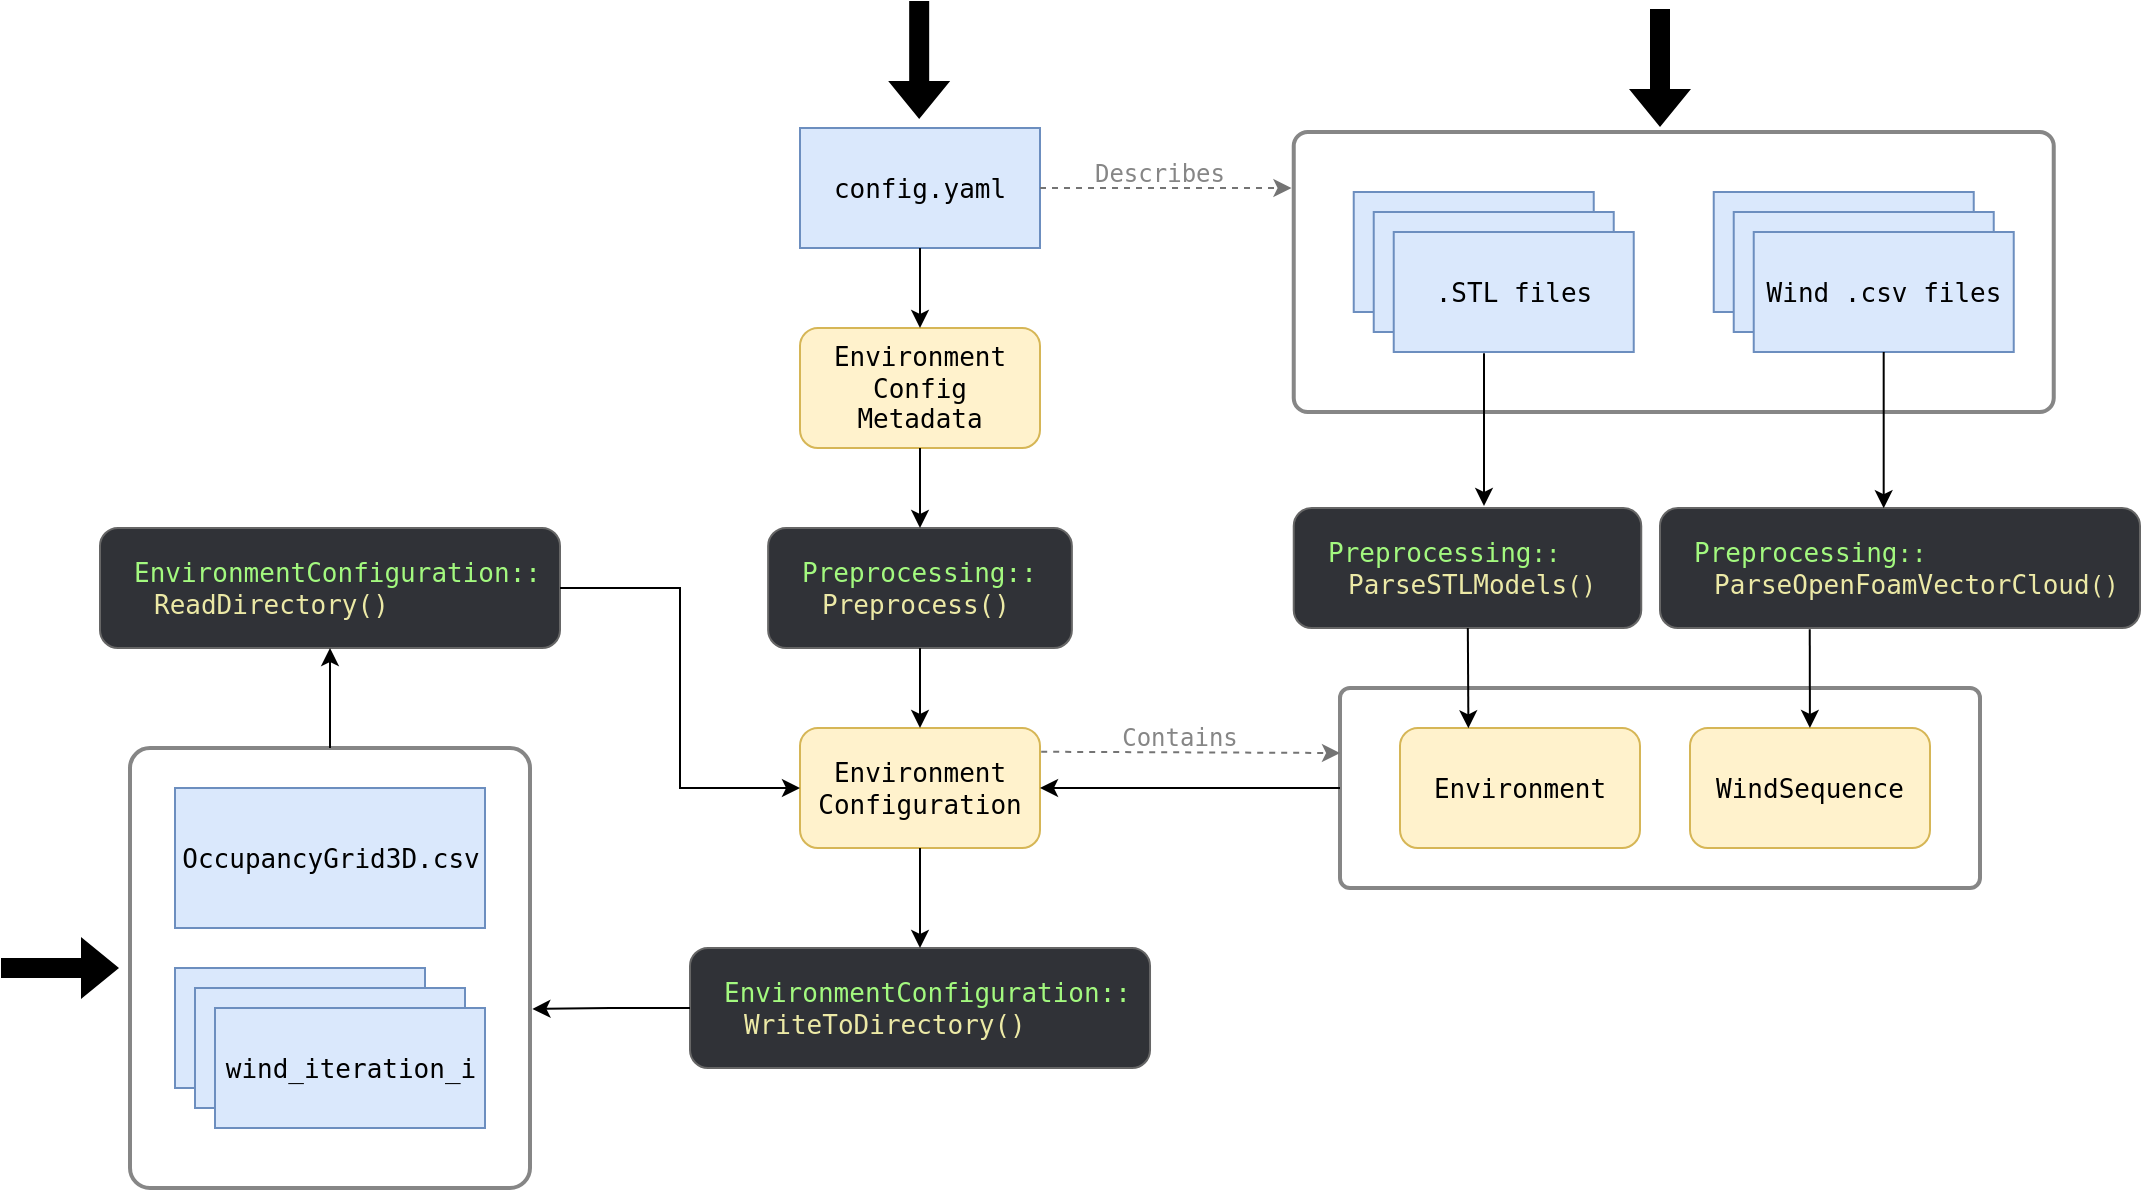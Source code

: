 <mxfile version="27.0.9">
  <diagram name="Page-1" id="a3106Rld3nqsuqSQHuJ1">
    <mxGraphModel dx="1506" dy="420" grid="1" gridSize="10" guides="1" tooltips="1" connect="1" arrows="1" fold="1" page="1" pageScale="1" pageWidth="827" pageHeight="1169" math="0" shadow="0">
      <root>
        <mxCell id="0" />
        <mxCell id="1" parent="0" />
        <mxCell id="ayrzzpna5QH0cfRAlzxf-37" value="" style="rounded=1;whiteSpace=wrap;html=1;fillColor=none;strokeWidth=2;arcSize=5;strokeColor=#868686;" parent="1" vertex="1">
          <mxGeometry x="-275" y="390" width="200" height="220" as="geometry" />
        </mxCell>
        <mxCell id="ayrzzpna5QH0cfRAlzxf-27" value="" style="rounded=1;whiteSpace=wrap;html=1;fillColor=none;strokeWidth=2;arcSize=5;strokeColor=#868686;" parent="1" vertex="1">
          <mxGeometry x="330" y="360" width="320" height="100" as="geometry" />
        </mxCell>
        <mxCell id="ayrzzpna5QH0cfRAlzxf-17" value="" style="rounded=1;whiteSpace=wrap;html=1;fillColor=none;strokeWidth=2;arcSize=5;strokeColor=#868686;" parent="1" vertex="1">
          <mxGeometry x="306.87" y="82" width="380" height="140" as="geometry" />
        </mxCell>
        <mxCell id="ayrzzpna5QH0cfRAlzxf-1" value="" style="rounded=0;whiteSpace=wrap;html=1;fillColor=#dae8fc;strokeColor=#6c8ebf;" parent="1" vertex="1">
          <mxGeometry x="336.87" y="112" width="120" height="60" as="geometry" />
        </mxCell>
        <mxCell id="ayrzzpna5QH0cfRAlzxf-2" value="" style="rounded=0;whiteSpace=wrap;html=1;fillColor=#dae8fc;strokeColor=#6c8ebf;" parent="1" vertex="1">
          <mxGeometry x="346.87" y="122" width="120" height="60" as="geometry" />
        </mxCell>
        <mxCell id="ayrzzpna5QH0cfRAlzxf-3" value=".STL files" style="rounded=0;whiteSpace=wrap;html=1;fillColor=#dae8fc;strokeColor=#6c8ebf;fontSize=13;fontFamily=Droid Sans Mono, monospace, monospace;" parent="1" vertex="1">
          <mxGeometry x="356.87" y="132" width="120" height="60" as="geometry" />
        </mxCell>
        <mxCell id="ayrzzpna5QH0cfRAlzxf-4" value="" style="rounded=0;whiteSpace=wrap;html=1;fillColor=#dae8fc;strokeColor=#6c8ebf;" parent="1" vertex="1">
          <mxGeometry x="516.87" y="112" width="130" height="60" as="geometry" />
        </mxCell>
        <mxCell id="ayrzzpna5QH0cfRAlzxf-5" value="" style="rounded=0;whiteSpace=wrap;html=1;fillColor=#dae8fc;strokeColor=#6c8ebf;" parent="1" vertex="1">
          <mxGeometry x="526.87" y="122" width="130" height="60" as="geometry" />
        </mxCell>
        <mxCell id="ayrzzpna5QH0cfRAlzxf-6" value="Wind .csv files" style="rounded=0;whiteSpace=wrap;html=1;fillColor=#dae8fc;strokeColor=#6c8ebf;fontSize=13;fontFamily=Droid Sans Mono, monospace, monospace;" parent="1" vertex="1">
          <mxGeometry x="536.87" y="132" width="130" height="60" as="geometry" />
        </mxCell>
        <mxCell id="ayrzzpna5QH0cfRAlzxf-7" value="Environment Config&lt;div&gt;Metadata&lt;/div&gt;" style="rounded=1;whiteSpace=wrap;html=1;fillColor=#fff2cc;strokeColor=#d6b656;fontSize=13;fontFamily=Droid Sans Mono, monospace, monospace;" parent="1" vertex="1">
          <mxGeometry x="60" y="180" width="120" height="60" as="geometry" />
        </mxCell>
        <mxCell id="ayrzzpna5QH0cfRAlzxf-8" value="&lt;blockquote style=&quot;margin: 0px 0px 0px 15px; border: none; padding: 0px;&quot;&gt;&lt;font face=&quot;Droid Sans Mono, monospace, monospace&quot; style=&quot;color: rgb(163, 249, 127); font-size: 13px;&quot;&gt;&lt;font style=&quot;&quot;&gt;Preprocessing&lt;/font&gt;::&lt;/font&gt;&lt;div style=&quot;margin-left: 10px;&quot;&gt;&lt;font face=&quot;Droid Sans Mono, monospace, monospace&quot; style=&quot;color: rgb(236, 233, 166); font-size: 13px;&quot;&gt;Preprocess()&lt;/font&gt;&lt;/div&gt;&lt;/blockquote&gt;" style="rounded=1;whiteSpace=wrap;html=1;fillColor=#303237;strokeColor=#666666;fontColor=#333333;align=left;" parent="1" vertex="1">
          <mxGeometry x="44.07" y="280" width="151.87" height="60" as="geometry" />
        </mxCell>
        <mxCell id="ayrzzpna5QH0cfRAlzxf-11" value="" style="endArrow=classic;html=1;rounded=0;" parent="1" source="ayrzzpna5QH0cfRAlzxf-7" target="ayrzzpna5QH0cfRAlzxf-8" edge="1">
          <mxGeometry width="50" height="50" relative="1" as="geometry">
            <mxPoint x="278" y="200" as="sourcePoint" />
            <mxPoint x="170" y="280" as="targetPoint" />
          </mxGeometry>
        </mxCell>
        <mxCell id="ayrzzpna5QH0cfRAlzxf-13" value="Environment Configuration" style="rounded=1;whiteSpace=wrap;html=1;fillColor=#fff2cc;strokeColor=#d6b656;fontSize=13;fontFamily=Droid Sans Mono, monospace, monospace;" parent="1" vertex="1">
          <mxGeometry x="60" y="380" width="120" height="60" as="geometry" />
        </mxCell>
        <mxCell id="ayrzzpna5QH0cfRAlzxf-14" value="" style="endArrow=classic;html=1;rounded=0;" parent="1" source="ayrzzpna5QH0cfRAlzxf-8" target="ayrzzpna5QH0cfRAlzxf-13" edge="1">
          <mxGeometry width="50" height="50" relative="1" as="geometry">
            <mxPoint x="390" y="480" as="sourcePoint" />
            <mxPoint x="440" y="430" as="targetPoint" />
          </mxGeometry>
        </mxCell>
        <mxCell id="ayrzzpna5QH0cfRAlzxf-15" value="config.yaml" style="rounded=0;whiteSpace=wrap;html=1;fillColor=#dae8fc;strokeColor=#6c8ebf;fontSize=13;fontFamily=Droid Sans Mono, monospace, monospace;" parent="1" vertex="1">
          <mxGeometry x="60" y="80" width="120" height="60" as="geometry" />
        </mxCell>
        <mxCell id="ayrzzpna5QH0cfRAlzxf-16" value="" style="endArrow=classic;html=1;rounded=0;" parent="1" source="ayrzzpna5QH0cfRAlzxf-15" target="ayrzzpna5QH0cfRAlzxf-7" edge="1">
          <mxGeometry width="50" height="50" relative="1" as="geometry">
            <mxPoint x="140" y="290" as="sourcePoint" />
            <mxPoint x="140" y="340" as="targetPoint" />
          </mxGeometry>
        </mxCell>
        <mxCell id="ayrzzpna5QH0cfRAlzxf-18" value="" style="endArrow=classic;html=1;rounded=0;entryX=-0.003;entryY=0.2;entryDx=0;entryDy=0;entryPerimeter=0;dashed=1;strokeColor=#747474;" parent="1" source="ayrzzpna5QH0cfRAlzxf-15" target="ayrzzpna5QH0cfRAlzxf-17" edge="1">
          <mxGeometry width="50" height="50" relative="1" as="geometry">
            <mxPoint x="170" y="200" as="sourcePoint" />
            <mxPoint x="170" y="280" as="targetPoint" />
          </mxGeometry>
        </mxCell>
        <mxCell id="ayrzzpna5QH0cfRAlzxf-19" value="&lt;blockquote style=&quot;margin: 0px 0px 0px 15px; border: none; padding: 0px;&quot;&gt;&lt;span&gt;&lt;font style=&quot;color: rgb(163, 249, 127);&quot;&gt;&lt;font face=&quot;Droid Sans Mono, monospace, monospace&quot;&gt;&lt;span style=&quot;font-size: 13px; white-space: pre;&quot;&gt;Preprocessing&lt;/span&gt;::&lt;/font&gt;&lt;/font&gt;&lt;/span&gt;&lt;div style=&quot;margin-left: 10px;&quot;&gt;&lt;span&gt;&lt;font style=&quot;font-family: &amp;quot;Droid Sans Mono&amp;quot;, monospace, monospace; color: rgb(236, 233, 166);&quot;&gt;&lt;span style=&quot;font-size: 13px; white-space: pre;&quot;&gt;ParseSTLModels&lt;/span&gt;&lt;span&gt;()&lt;/span&gt;&lt;/font&gt;&lt;/span&gt;&lt;/div&gt;&lt;/blockquote&gt;" style="rounded=1;whiteSpace=wrap;html=1;fillColor=#303237;strokeColor=#666666;fontColor=#333333;align=left;" parent="1" vertex="1">
          <mxGeometry x="306.87" y="270" width="173.75" height="60" as="geometry" />
        </mxCell>
        <mxCell id="ayrzzpna5QH0cfRAlzxf-20" value="" style="endArrow=classic;html=1;rounded=0;exitX=0.376;exitY=1.01;exitDx=0;exitDy=0;exitPerimeter=0;" parent="1" source="ayrzzpna5QH0cfRAlzxf-3" edge="1">
          <mxGeometry width="50" height="50" relative="1" as="geometry">
            <mxPoint x="356.87" y="290" as="sourcePoint" />
            <mxPoint x="402" y="269" as="targetPoint" />
          </mxGeometry>
        </mxCell>
        <mxCell id="ayrzzpna5QH0cfRAlzxf-22" value="&lt;blockquote style=&quot;margin: 0px 0px 0px 15px; border: none; padding: 0px;&quot;&gt;&lt;span&gt;&lt;font face=&quot;Droid Sans Mono, monospace, monospace&quot; style=&quot;color: rgb(163, 249, 127);&quot;&gt;&lt;span style=&quot;font-size: 13px; white-space: pre;&quot;&gt;Preprocessing&lt;/span&gt;::&lt;/font&gt;&lt;/span&gt;&lt;div style=&quot;margin-left: 10px;&quot;&gt;&lt;span&gt;&lt;font style=&quot;color: rgb(236, 233, 166);&quot;&gt;&lt;font face=&quot;Droid Sans Mono, monospace, monospace&quot; color=&quot;#ece9a6&quot;&gt;&lt;span style=&quot;font-size: 13px; white-space: pre;&quot;&gt;ParseOpenFoamVectorCloud&lt;/span&gt;()&lt;/font&gt;&lt;/font&gt;&lt;/span&gt;&lt;/div&gt;&lt;/blockquote&gt;" style="rounded=1;whiteSpace=wrap;html=1;fillColor=#303237;strokeColor=#666666;fontColor=#333333;align=left;" parent="1" vertex="1">
          <mxGeometry x="490" y="270" width="240" height="60" as="geometry" />
        </mxCell>
        <mxCell id="ayrzzpna5QH0cfRAlzxf-24" value="" style="endArrow=classic;html=1;rounded=0;entryX=0.466;entryY=0.002;entryDx=0;entryDy=0;entryPerimeter=0;" parent="1" source="ayrzzpna5QH0cfRAlzxf-6" target="ayrzzpna5QH0cfRAlzxf-22" edge="1">
          <mxGeometry width="50" height="50" relative="1" as="geometry">
            <mxPoint x="418.87" y="270" as="sourcePoint" />
            <mxPoint x="386.87" y="400" as="targetPoint" />
          </mxGeometry>
        </mxCell>
        <mxCell id="ayrzzpna5QH0cfRAlzxf-25" value="Environment" style="rounded=1;whiteSpace=wrap;html=1;fillColor=#fff2cc;strokeColor=#d6b656;fontSize=13;fontFamily=Droid Sans Mono, monospace, monospace;" parent="1" vertex="1">
          <mxGeometry x="360" y="380" width="120" height="60" as="geometry" />
        </mxCell>
        <mxCell id="ayrzzpna5QH0cfRAlzxf-26" value="WindSequence" style="rounded=1;whiteSpace=wrap;html=1;fillColor=#fff2cc;strokeColor=#d6b656;fontSize=13;fontFamily=Droid Sans Mono, monospace, monospace;" parent="1" vertex="1">
          <mxGeometry x="505" y="380" width="120" height="60" as="geometry" />
        </mxCell>
        <mxCell id="ayrzzpna5QH0cfRAlzxf-28" value="" style="endArrow=classic;html=1;rounded=0;entryX=0.285;entryY=0.003;entryDx=0;entryDy=0;entryPerimeter=0;" parent="1" source="ayrzzpna5QH0cfRAlzxf-19" target="ayrzzpna5QH0cfRAlzxf-25" edge="1">
          <mxGeometry width="50" height="50" relative="1" as="geometry">
            <mxPoint x="442" y="240" as="sourcePoint" />
            <mxPoint x="410" y="370" as="targetPoint" />
          </mxGeometry>
        </mxCell>
        <mxCell id="ayrzzpna5QH0cfRAlzxf-29" value="" style="endArrow=classic;html=1;rounded=0;exitX=0.312;exitY=1.01;exitDx=0;exitDy=0;exitPerimeter=0;" parent="1" source="ayrzzpna5QH0cfRAlzxf-22" target="ayrzzpna5QH0cfRAlzxf-26" edge="1">
          <mxGeometry width="50" height="50" relative="1" as="geometry">
            <mxPoint x="400" y="390" as="sourcePoint" />
            <mxPoint x="400" y="520" as="targetPoint" />
          </mxGeometry>
        </mxCell>
        <mxCell id="ayrzzpna5QH0cfRAlzxf-31" value="&lt;blockquote style=&quot;margin: 0px 0px 0px 15px; border: none; padding: 0px;&quot;&gt;&lt;font face=&quot;Droid Sans Mono, monospace, monospace&quot; style=&quot;color: rgb(163, 249, 127); font-size: 13px;&quot;&gt;&lt;font style=&quot;&quot;&gt;EnvironmentConfiguration&lt;/font&gt;::&lt;/font&gt;&lt;div style=&quot;margin-left: 10px;&quot;&gt;&lt;font face=&quot;Droid Sans Mono, monospace, monospace&quot; style=&quot;color: rgb(236, 233, 166); font-size: 13px;&quot;&gt;WriteToDirectory()&lt;/font&gt;&lt;/div&gt;&lt;/blockquote&gt;" style="rounded=1;whiteSpace=wrap;html=1;fillColor=#303237;strokeColor=#666666;fontColor=#333333;align=left;" parent="1" vertex="1">
          <mxGeometry x="5.01" y="490" width="230" height="60" as="geometry" />
        </mxCell>
        <mxCell id="ayrzzpna5QH0cfRAlzxf-32" value="" style="endArrow=classic;html=1;rounded=0;" parent="1" source="ayrzzpna5QH0cfRAlzxf-13" target="ayrzzpna5QH0cfRAlzxf-31" edge="1">
          <mxGeometry width="50" height="50" relative="1" as="geometry">
            <mxPoint x="160" y="410" as="sourcePoint" />
            <mxPoint x="160" y="480" as="targetPoint" />
          </mxGeometry>
        </mxCell>
        <mxCell id="ayrzzpna5QH0cfRAlzxf-33" value="OccupancyGrid3D.csv" style="rounded=0;whiteSpace=wrap;html=1;fillColor=#dae8fc;strokeColor=#6c8ebf;fontSize=13;fontFamily=Droid Sans Mono, monospace, monospace;" parent="1" vertex="1">
          <mxGeometry x="-252.5" y="410" width="155" height="70" as="geometry" />
        </mxCell>
        <mxCell id="ayrzzpna5QH0cfRAlzxf-34" value="" style="rounded=0;whiteSpace=wrap;html=1;fillColor=#dae8fc;strokeColor=#6c8ebf;" parent="1" vertex="1">
          <mxGeometry x="-252.5" y="500" width="125" height="60" as="geometry" />
        </mxCell>
        <mxCell id="ayrzzpna5QH0cfRAlzxf-35" value="" style="rounded=0;whiteSpace=wrap;html=1;fillColor=#dae8fc;strokeColor=#6c8ebf;" parent="1" vertex="1">
          <mxGeometry x="-242.5" y="510" width="135" height="60" as="geometry" />
        </mxCell>
        <mxCell id="ayrzzpna5QH0cfRAlzxf-36" value="wind_iteration_i" style="rounded=0;whiteSpace=wrap;html=1;fillColor=#dae8fc;strokeColor=#6c8ebf;fontSize=13;fontFamily=Droid Sans Mono, monospace, monospace;" parent="1" vertex="1">
          <mxGeometry x="-232.5" y="520" width="135" height="60" as="geometry" />
        </mxCell>
        <mxCell id="ayrzzpna5QH0cfRAlzxf-39" value="&lt;blockquote style=&quot;margin: 0px 0px 0px 15px; border: none; padding: 0px;&quot;&gt;&lt;font face=&quot;Droid Sans Mono, monospace, monospace&quot; style=&quot;color: rgb(163, 249, 127); font-size: 13px;&quot;&gt;&lt;font style=&quot;&quot;&gt;EnvironmentConfiguration&lt;/font&gt;::&lt;/font&gt;&lt;div style=&quot;margin-left: 10px;&quot;&gt;&lt;font face=&quot;Droid Sans Mono, monospace, monospace&quot; style=&quot;color: rgb(236, 233, 166); font-size: 13px;&quot;&gt;ReadDirectory()&lt;/font&gt;&lt;/div&gt;&lt;/blockquote&gt;" style="rounded=1;whiteSpace=wrap;html=1;fillColor=#303237;strokeColor=#666666;fontColor=#333333;align=left;" parent="1" vertex="1">
          <mxGeometry x="-290" y="280" width="230" height="60" as="geometry" />
        </mxCell>
        <mxCell id="ayrzzpna5QH0cfRAlzxf-40" value="" style="endArrow=classic;html=1;rounded=0;exitX=0.5;exitY=0;exitDx=0;exitDy=0;" parent="1" source="ayrzzpna5QH0cfRAlzxf-37" target="ayrzzpna5QH0cfRAlzxf-39" edge="1">
          <mxGeometry width="50" height="50" relative="1" as="geometry">
            <mxPoint x="-115" y="370" as="sourcePoint" />
            <mxPoint x="-170" y="370" as="targetPoint" />
          </mxGeometry>
        </mxCell>
        <mxCell id="ayrzzpna5QH0cfRAlzxf-41" value="" style="endArrow=classic;html=1;rounded=0;" parent="1" source="ayrzzpna5QH0cfRAlzxf-39" target="ayrzzpna5QH0cfRAlzxf-13" edge="1">
          <mxGeometry width="50" height="50" relative="1" as="geometry">
            <mxPoint x="-120" y="500" as="sourcePoint" />
            <mxPoint x="-120" y="450" as="targetPoint" />
            <Array as="points">
              <mxPoint y="310" />
              <mxPoint y="410" />
            </Array>
          </mxGeometry>
        </mxCell>
        <mxCell id="ayrzzpna5QH0cfRAlzxf-42" value="" style="endArrow=classic;html=1;rounded=0;exitX=0;exitY=0.5;exitDx=0;exitDy=0;entryX=1;entryY=0.5;entryDx=0;entryDy=0;" parent="1" source="ayrzzpna5QH0cfRAlzxf-27" target="ayrzzpna5QH0cfRAlzxf-13" edge="1">
          <mxGeometry width="50" height="50" relative="1" as="geometry">
            <mxPoint x="190" y="370" as="sourcePoint" />
            <mxPoint x="190" y="440" as="targetPoint" />
          </mxGeometry>
        </mxCell>
        <mxCell id="ayrzzpna5QH0cfRAlzxf-43" value="" style="endArrow=classic;html=1;rounded=0;exitX=1.005;exitY=0.198;exitDx=0;exitDy=0;entryX=0;entryY=0.325;entryDx=0;entryDy=0;entryPerimeter=0;exitPerimeter=0;dashed=1;strokeColor=#747474;" parent="1" source="ayrzzpna5QH0cfRAlzxf-13" target="ayrzzpna5QH0cfRAlzxf-27" edge="1">
          <mxGeometry width="50" height="50" relative="1" as="geometry">
            <mxPoint x="320" y="460" as="sourcePoint" />
            <mxPoint x="170" y="460" as="targetPoint" />
          </mxGeometry>
        </mxCell>
        <mxCell id="ayrzzpna5QH0cfRAlzxf-44" value="Describes" style="text;html=1;align=center;verticalAlign=middle;whiteSpace=wrap;rounded=0;fontFamily=Droid Sans Mono, monospace, monospace;fontColor=#868686;" parent="1" vertex="1">
          <mxGeometry x="210" y="88" width="60" height="30" as="geometry" />
        </mxCell>
        <mxCell id="ayrzzpna5QH0cfRAlzxf-45" value="Contains" style="text;html=1;align=center;verticalAlign=middle;whiteSpace=wrap;rounded=0;fontFamily=Droid Sans Mono, monospace, monospace;fontColor=#868686;" parent="1" vertex="1">
          <mxGeometry x="220" y="370" width="60" height="30" as="geometry" />
        </mxCell>
        <mxCell id="ayrzzpna5QH0cfRAlzxf-46" value="" style="shape=flexArrow;endArrow=classic;html=1;rounded=0;fillColor=#000000;strokeColor=none;entryX=0.5;entryY=0;entryDx=0;entryDy=0;" parent="1" edge="1">
          <mxGeometry width="50" height="50" relative="1" as="geometry">
            <mxPoint x="119.59" y="16" as="sourcePoint" />
            <mxPoint x="119.59" y="76" as="targetPoint" />
          </mxGeometry>
        </mxCell>
        <mxCell id="ayrzzpna5QH0cfRAlzxf-47" value="" style="shape=flexArrow;endArrow=classic;html=1;rounded=0;fillColor=#000000;strokeColor=none;" parent="1" edge="1">
          <mxGeometry width="50" height="50" relative="1" as="geometry">
            <mxPoint x="-340" y="500" as="sourcePoint" />
            <mxPoint x="-280" y="500" as="targetPoint" />
          </mxGeometry>
        </mxCell>
        <mxCell id="ayrzzpna5QH0cfRAlzxf-49" style="edgeStyle=orthogonalEdgeStyle;rounded=0;orthogonalLoop=1;jettySize=auto;html=1;exitX=0;exitY=0.5;exitDx=0;exitDy=0;entryX=1.006;entryY=0.593;entryDx=0;entryDy=0;entryPerimeter=0;" parent="1" source="ayrzzpna5QH0cfRAlzxf-31" target="ayrzzpna5QH0cfRAlzxf-37" edge="1">
          <mxGeometry relative="1" as="geometry" />
        </mxCell>
        <mxCell id="uyQ_NTIGHnTP_efMkHpm-1" value="" style="shape=flexArrow;endArrow=classic;html=1;rounded=0;fillColor=#000000;strokeColor=none;entryX=0.5;entryY=0;entryDx=0;entryDy=0;" edge="1" parent="1">
          <mxGeometry width="50" height="50" relative="1" as="geometry">
            <mxPoint x="490" y="20" as="sourcePoint" />
            <mxPoint x="490" y="80" as="targetPoint" />
          </mxGeometry>
        </mxCell>
      </root>
    </mxGraphModel>
  </diagram>
</mxfile>
